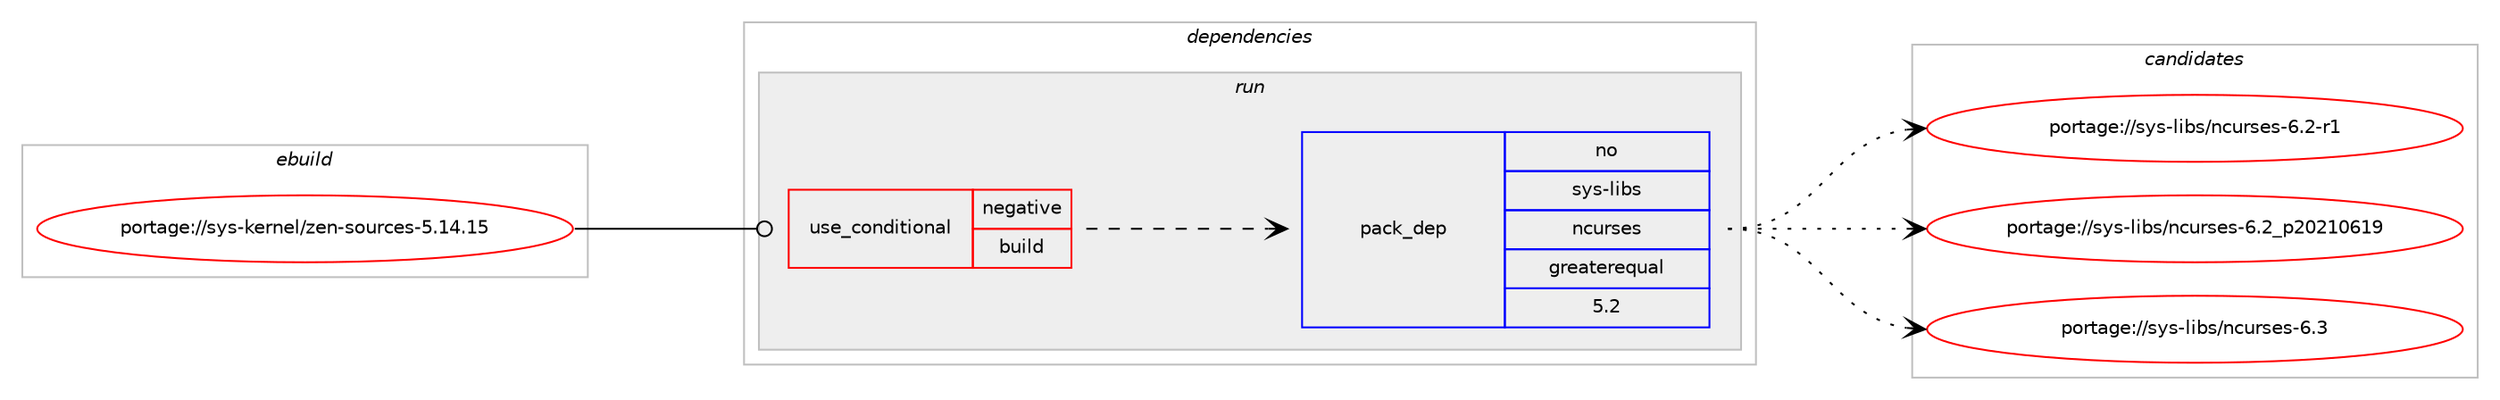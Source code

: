 digraph prolog {

# *************
# Graph options
# *************

newrank=true;
concentrate=true;
compound=true;
graph [rankdir=LR,fontname=Helvetica,fontsize=10,ranksep=1.5];#, ranksep=2.5, nodesep=0.2];
edge  [arrowhead=vee];
node  [fontname=Helvetica,fontsize=10];

# **********
# The ebuild
# **********

subgraph cluster_leftcol {
color=gray;
rank=same;
label=<<i>ebuild</i>>;
id [label="portage://sys-kernel/zen-sources-5.14.15", color=red, width=4, href="../sys-kernel/zen-sources-5.14.15.svg"];
}

# ****************
# The dependencies
# ****************

subgraph cluster_midcol {
color=gray;
label=<<i>dependencies</i>>;
subgraph cluster_compile {
fillcolor="#eeeeee";
style=filled;
label=<<i>compile</i>>;
}
subgraph cluster_compileandrun {
fillcolor="#eeeeee";
style=filled;
label=<<i>compile and run</i>>;
}
subgraph cluster_run {
fillcolor="#eeeeee";
style=filled;
label=<<i>run</i>>;
subgraph cond173 {
dependency355 [label=<<TABLE BORDER="0" CELLBORDER="1" CELLSPACING="0" CELLPADDING="4"><TR><TD ROWSPAN="3" CELLPADDING="10">use_conditional</TD></TR><TR><TD>negative</TD></TR><TR><TD>build</TD></TR></TABLE>>, shape=none, color=red];
# *** BEGIN UNKNOWN DEPENDENCY TYPE (TODO) ***
# dependency355 -> package_dependency(portage://sys-kernel/zen-sources-5.14.15,run,no,app-arch,cpio,none,[,,],[],[])
# *** END UNKNOWN DEPENDENCY TYPE (TODO) ***

# *** BEGIN UNKNOWN DEPENDENCY TYPE (TODO) ***
# dependency355 -> package_dependency(portage://sys-kernel/zen-sources-5.14.15,run,no,dev-lang,perl,none,[,,],[],[])
# *** END UNKNOWN DEPENDENCY TYPE (TODO) ***

# *** BEGIN UNKNOWN DEPENDENCY TYPE (TODO) ***
# dependency355 -> package_dependency(portage://sys-kernel/zen-sources-5.14.15,run,no,sys-devel,bc,none,[,,],[],[])
# *** END UNKNOWN DEPENDENCY TYPE (TODO) ***

# *** BEGIN UNKNOWN DEPENDENCY TYPE (TODO) ***
# dependency355 -> package_dependency(portage://sys-kernel/zen-sources-5.14.15,run,no,sys-devel,bison,none,[,,],[],[])
# *** END UNKNOWN DEPENDENCY TYPE (TODO) ***

# *** BEGIN UNKNOWN DEPENDENCY TYPE (TODO) ***
# dependency355 -> package_dependency(portage://sys-kernel/zen-sources-5.14.15,run,no,sys-devel,flex,none,[,,],[],[])
# *** END UNKNOWN DEPENDENCY TYPE (TODO) ***

# *** BEGIN UNKNOWN DEPENDENCY TYPE (TODO) ***
# dependency355 -> package_dependency(portage://sys-kernel/zen-sources-5.14.15,run,no,sys-devel,make,none,[,,],[],[])
# *** END UNKNOWN DEPENDENCY TYPE (TODO) ***

subgraph pack180 {
dependency356 [label=<<TABLE BORDER="0" CELLBORDER="1" CELLSPACING="0" CELLPADDING="4" WIDTH="220"><TR><TD ROWSPAN="6" CELLPADDING="30">pack_dep</TD></TR><TR><TD WIDTH="110">no</TD></TR><TR><TD>sys-libs</TD></TR><TR><TD>ncurses</TD></TR><TR><TD>greaterequal</TD></TR><TR><TD>5.2</TD></TR></TABLE>>, shape=none, color=blue];
}
dependency355:e -> dependency356:w [weight=20,style="dashed",arrowhead="vee"];
# *** BEGIN UNKNOWN DEPENDENCY TYPE (TODO) ***
# dependency355 -> package_dependency(portage://sys-kernel/zen-sources-5.14.15,run,no,virtual,libelf,none,[,,],[],[])
# *** END UNKNOWN DEPENDENCY TYPE (TODO) ***

# *** BEGIN UNKNOWN DEPENDENCY TYPE (TODO) ***
# dependency355 -> package_dependency(portage://sys-kernel/zen-sources-5.14.15,run,no,virtual,pkgconfig,none,[,,],[],[])
# *** END UNKNOWN DEPENDENCY TYPE (TODO) ***

}
id:e -> dependency355:w [weight=20,style="solid",arrowhead="odot"];
}
}

# **************
# The candidates
# **************

subgraph cluster_choices {
rank=same;
color=gray;
label=<<i>candidates</i>>;

subgraph choice180 {
color=black;
nodesep=1;
choice11512111545108105981154711099117114115101115455446504511449 [label="portage://sys-libs/ncurses-6.2-r1", color=red, width=4,href="../sys-libs/ncurses-6.2-r1.svg"];
choice1151211154510810598115471109911711411510111545544650951125048504948544957 [label="portage://sys-libs/ncurses-6.2_p20210619", color=red, width=4,href="../sys-libs/ncurses-6.2_p20210619.svg"];
choice1151211154510810598115471109911711411510111545544651 [label="portage://sys-libs/ncurses-6.3", color=red, width=4,href="../sys-libs/ncurses-6.3.svg"];
dependency356:e -> choice11512111545108105981154711099117114115101115455446504511449:w [style=dotted,weight="100"];
dependency356:e -> choice1151211154510810598115471109911711411510111545544650951125048504948544957:w [style=dotted,weight="100"];
dependency356:e -> choice1151211154510810598115471109911711411510111545544651:w [style=dotted,weight="100"];
}
}

}
